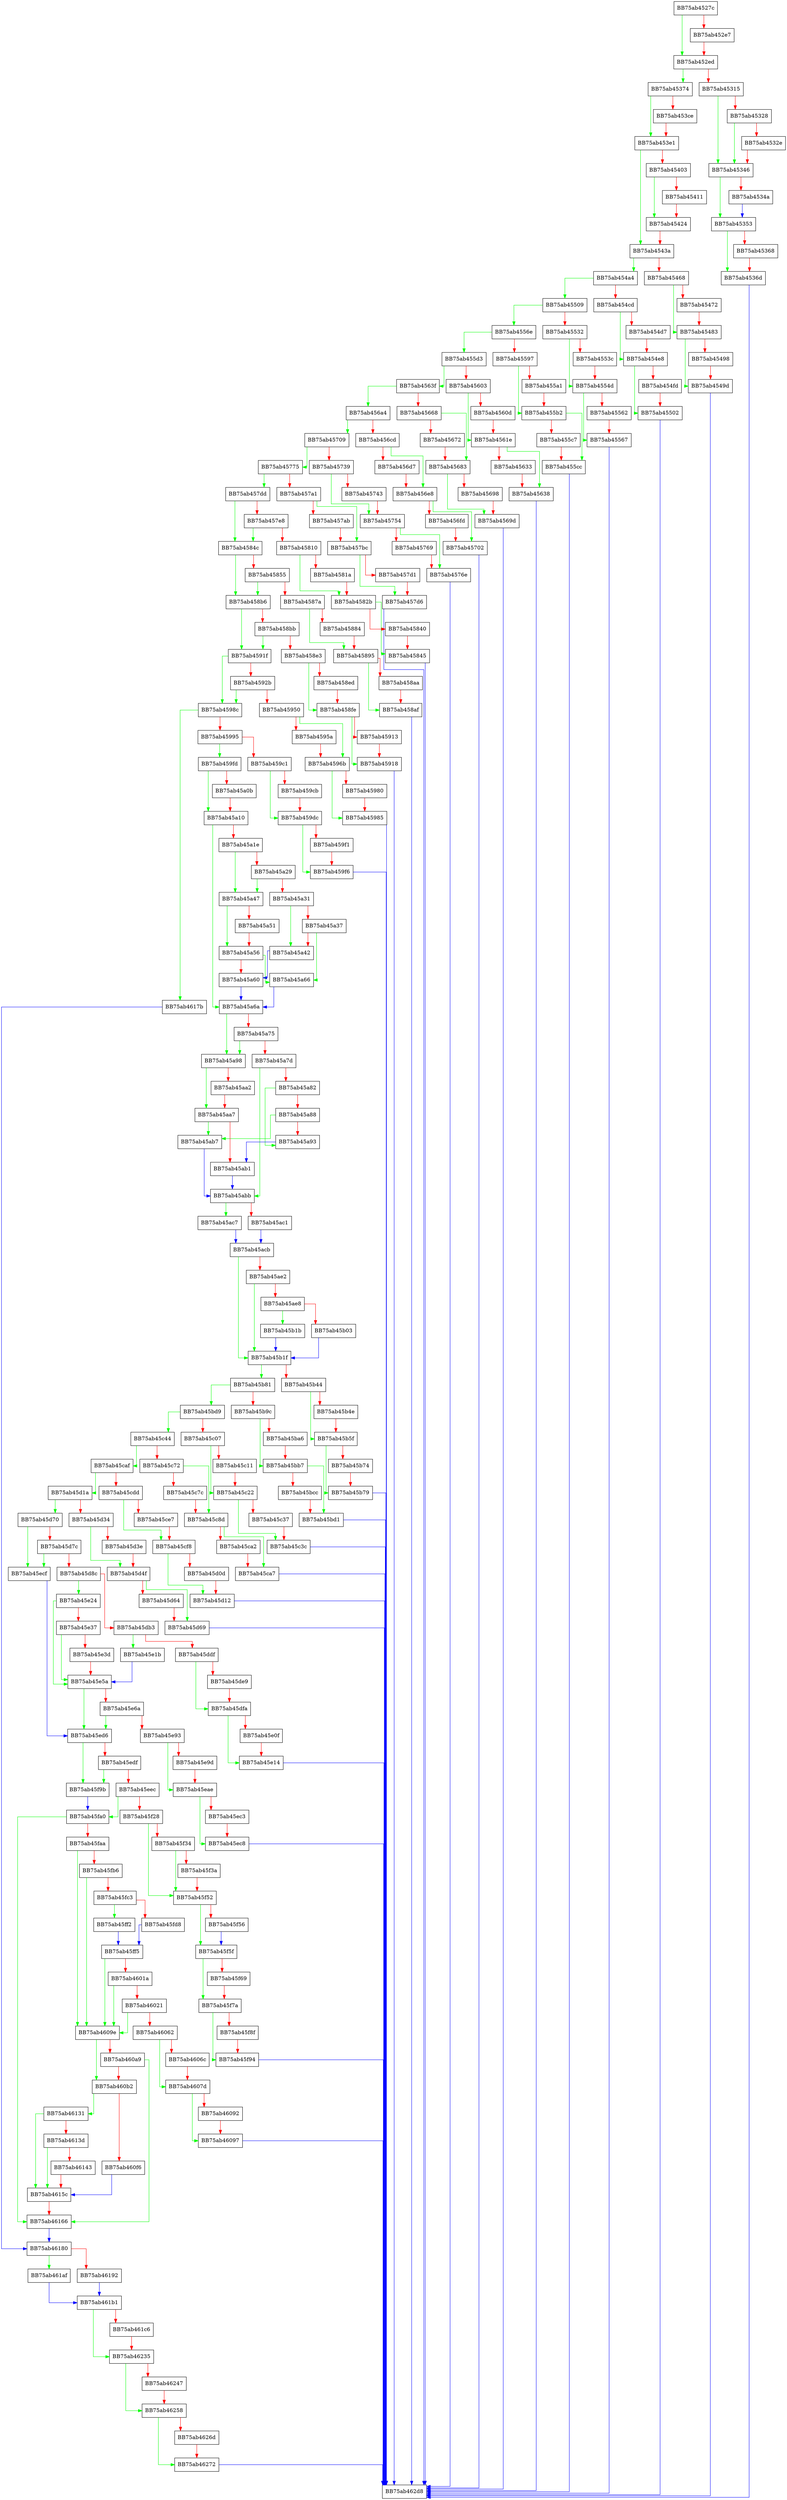 digraph GenerateAzSubmitFeedbackReport {
  node [shape="box"];
  graph [splines=ortho];
  BB75ab4527c -> BB75ab452ed [color="green"];
  BB75ab4527c -> BB75ab452e7 [color="red"];
  BB75ab452e7 -> BB75ab452ed [color="red"];
  BB75ab452ed -> BB75ab45374 [color="green"];
  BB75ab452ed -> BB75ab45315 [color="red"];
  BB75ab45315 -> BB75ab45346 [color="green"];
  BB75ab45315 -> BB75ab45328 [color="red"];
  BB75ab45328 -> BB75ab45346 [color="green"];
  BB75ab45328 -> BB75ab4532e [color="red"];
  BB75ab4532e -> BB75ab45346 [color="red"];
  BB75ab45346 -> BB75ab45353 [color="green"];
  BB75ab45346 -> BB75ab4534a [color="red"];
  BB75ab4534a -> BB75ab45353 [color="blue"];
  BB75ab45353 -> BB75ab4536d [color="green"];
  BB75ab45353 -> BB75ab45368 [color="red"];
  BB75ab45368 -> BB75ab4536d [color="red"];
  BB75ab4536d -> BB75ab462d8 [color="blue"];
  BB75ab45374 -> BB75ab453e1 [color="green"];
  BB75ab45374 -> BB75ab453ce [color="red"];
  BB75ab453ce -> BB75ab453e1 [color="red"];
  BB75ab453e1 -> BB75ab4543a [color="green"];
  BB75ab453e1 -> BB75ab45403 [color="red"];
  BB75ab45403 -> BB75ab45424 [color="green"];
  BB75ab45403 -> BB75ab45411 [color="red"];
  BB75ab45411 -> BB75ab45424 [color="red"];
  BB75ab45424 -> BB75ab4543a [color="red"];
  BB75ab4543a -> BB75ab454a4 [color="green"];
  BB75ab4543a -> BB75ab45468 [color="red"];
  BB75ab45468 -> BB75ab45483 [color="green"];
  BB75ab45468 -> BB75ab45472 [color="red"];
  BB75ab45472 -> BB75ab45483 [color="red"];
  BB75ab45483 -> BB75ab4549d [color="green"];
  BB75ab45483 -> BB75ab45498 [color="red"];
  BB75ab45498 -> BB75ab4549d [color="red"];
  BB75ab4549d -> BB75ab462d8 [color="blue"];
  BB75ab454a4 -> BB75ab45509 [color="green"];
  BB75ab454a4 -> BB75ab454cd [color="red"];
  BB75ab454cd -> BB75ab454e8 [color="green"];
  BB75ab454cd -> BB75ab454d7 [color="red"];
  BB75ab454d7 -> BB75ab454e8 [color="red"];
  BB75ab454e8 -> BB75ab45502 [color="green"];
  BB75ab454e8 -> BB75ab454fd [color="red"];
  BB75ab454fd -> BB75ab45502 [color="red"];
  BB75ab45502 -> BB75ab462d8 [color="blue"];
  BB75ab45509 -> BB75ab4556e [color="green"];
  BB75ab45509 -> BB75ab45532 [color="red"];
  BB75ab45532 -> BB75ab4554d [color="green"];
  BB75ab45532 -> BB75ab4553c [color="red"];
  BB75ab4553c -> BB75ab4554d [color="red"];
  BB75ab4554d -> BB75ab45567 [color="green"];
  BB75ab4554d -> BB75ab45562 [color="red"];
  BB75ab45562 -> BB75ab45567 [color="red"];
  BB75ab45567 -> BB75ab462d8 [color="blue"];
  BB75ab4556e -> BB75ab455d3 [color="green"];
  BB75ab4556e -> BB75ab45597 [color="red"];
  BB75ab45597 -> BB75ab455b2 [color="green"];
  BB75ab45597 -> BB75ab455a1 [color="red"];
  BB75ab455a1 -> BB75ab455b2 [color="red"];
  BB75ab455b2 -> BB75ab455cc [color="green"];
  BB75ab455b2 -> BB75ab455c7 [color="red"];
  BB75ab455c7 -> BB75ab455cc [color="red"];
  BB75ab455cc -> BB75ab462d8 [color="blue"];
  BB75ab455d3 -> BB75ab4563f [color="green"];
  BB75ab455d3 -> BB75ab45603 [color="red"];
  BB75ab45603 -> BB75ab4561e [color="green"];
  BB75ab45603 -> BB75ab4560d [color="red"];
  BB75ab4560d -> BB75ab4561e [color="red"];
  BB75ab4561e -> BB75ab45638 [color="green"];
  BB75ab4561e -> BB75ab45633 [color="red"];
  BB75ab45633 -> BB75ab45638 [color="red"];
  BB75ab45638 -> BB75ab462d8 [color="blue"];
  BB75ab4563f -> BB75ab456a4 [color="green"];
  BB75ab4563f -> BB75ab45668 [color="red"];
  BB75ab45668 -> BB75ab45683 [color="green"];
  BB75ab45668 -> BB75ab45672 [color="red"];
  BB75ab45672 -> BB75ab45683 [color="red"];
  BB75ab45683 -> BB75ab4569d [color="green"];
  BB75ab45683 -> BB75ab45698 [color="red"];
  BB75ab45698 -> BB75ab4569d [color="red"];
  BB75ab4569d -> BB75ab462d8 [color="blue"];
  BB75ab456a4 -> BB75ab45709 [color="green"];
  BB75ab456a4 -> BB75ab456cd [color="red"];
  BB75ab456cd -> BB75ab456e8 [color="green"];
  BB75ab456cd -> BB75ab456d7 [color="red"];
  BB75ab456d7 -> BB75ab456e8 [color="red"];
  BB75ab456e8 -> BB75ab45702 [color="green"];
  BB75ab456e8 -> BB75ab456fd [color="red"];
  BB75ab456fd -> BB75ab45702 [color="red"];
  BB75ab45702 -> BB75ab462d8 [color="blue"];
  BB75ab45709 -> BB75ab45775 [color="green"];
  BB75ab45709 -> BB75ab45739 [color="red"];
  BB75ab45739 -> BB75ab45754 [color="green"];
  BB75ab45739 -> BB75ab45743 [color="red"];
  BB75ab45743 -> BB75ab45754 [color="red"];
  BB75ab45754 -> BB75ab4576e [color="green"];
  BB75ab45754 -> BB75ab45769 [color="red"];
  BB75ab45769 -> BB75ab4576e [color="red"];
  BB75ab4576e -> BB75ab462d8 [color="blue"];
  BB75ab45775 -> BB75ab457dd [color="green"];
  BB75ab45775 -> BB75ab457a1 [color="red"];
  BB75ab457a1 -> BB75ab457bc [color="green"];
  BB75ab457a1 -> BB75ab457ab [color="red"];
  BB75ab457ab -> BB75ab457bc [color="red"];
  BB75ab457bc -> BB75ab457d6 [color="green"];
  BB75ab457bc -> BB75ab457d1 [color="red"];
  BB75ab457d1 -> BB75ab457d6 [color="red"];
  BB75ab457d6 -> BB75ab462d8 [color="blue"];
  BB75ab457dd -> BB75ab4584c [color="green"];
  BB75ab457dd -> BB75ab457e8 [color="red"];
  BB75ab457e8 -> BB75ab4584c [color="green"];
  BB75ab457e8 -> BB75ab45810 [color="red"];
  BB75ab45810 -> BB75ab4582b [color="green"];
  BB75ab45810 -> BB75ab4581a [color="red"];
  BB75ab4581a -> BB75ab4582b [color="red"];
  BB75ab4582b -> BB75ab45845 [color="green"];
  BB75ab4582b -> BB75ab45840 [color="red"];
  BB75ab45840 -> BB75ab45845 [color="red"];
  BB75ab45845 -> BB75ab462d8 [color="blue"];
  BB75ab4584c -> BB75ab458b6 [color="green"];
  BB75ab4584c -> BB75ab45855 [color="red"];
  BB75ab45855 -> BB75ab458b6 [color="green"];
  BB75ab45855 -> BB75ab4587a [color="red"];
  BB75ab4587a -> BB75ab45895 [color="green"];
  BB75ab4587a -> BB75ab45884 [color="red"];
  BB75ab45884 -> BB75ab45895 [color="red"];
  BB75ab45895 -> BB75ab458af [color="green"];
  BB75ab45895 -> BB75ab458aa [color="red"];
  BB75ab458aa -> BB75ab458af [color="red"];
  BB75ab458af -> BB75ab462d8 [color="blue"];
  BB75ab458b6 -> BB75ab4591f [color="green"];
  BB75ab458b6 -> BB75ab458bb [color="red"];
  BB75ab458bb -> BB75ab4591f [color="green"];
  BB75ab458bb -> BB75ab458e3 [color="red"];
  BB75ab458e3 -> BB75ab458fe [color="green"];
  BB75ab458e3 -> BB75ab458ed [color="red"];
  BB75ab458ed -> BB75ab458fe [color="red"];
  BB75ab458fe -> BB75ab45918 [color="green"];
  BB75ab458fe -> BB75ab45913 [color="red"];
  BB75ab45913 -> BB75ab45918 [color="red"];
  BB75ab45918 -> BB75ab462d8 [color="blue"];
  BB75ab4591f -> BB75ab4598c [color="green"];
  BB75ab4591f -> BB75ab4592b [color="red"];
  BB75ab4592b -> BB75ab4598c [color="green"];
  BB75ab4592b -> BB75ab45950 [color="red"];
  BB75ab45950 -> BB75ab4596b [color="green"];
  BB75ab45950 -> BB75ab4595a [color="red"];
  BB75ab4595a -> BB75ab4596b [color="red"];
  BB75ab4596b -> BB75ab45985 [color="green"];
  BB75ab4596b -> BB75ab45980 [color="red"];
  BB75ab45980 -> BB75ab45985 [color="red"];
  BB75ab45985 -> BB75ab462d8 [color="blue"];
  BB75ab4598c -> BB75ab4617b [color="green"];
  BB75ab4598c -> BB75ab45995 [color="red"];
  BB75ab45995 -> BB75ab459fd [color="green"];
  BB75ab45995 -> BB75ab459c1 [color="red"];
  BB75ab459c1 -> BB75ab459dc [color="green"];
  BB75ab459c1 -> BB75ab459cb [color="red"];
  BB75ab459cb -> BB75ab459dc [color="red"];
  BB75ab459dc -> BB75ab459f6 [color="green"];
  BB75ab459dc -> BB75ab459f1 [color="red"];
  BB75ab459f1 -> BB75ab459f6 [color="red"];
  BB75ab459f6 -> BB75ab462d8 [color="blue"];
  BB75ab459fd -> BB75ab45a10 [color="green"];
  BB75ab459fd -> BB75ab45a0b [color="red"];
  BB75ab45a0b -> BB75ab45a10 [color="red"];
  BB75ab45a10 -> BB75ab45a6a [color="green"];
  BB75ab45a10 -> BB75ab45a1e [color="red"];
  BB75ab45a1e -> BB75ab45a47 [color="green"];
  BB75ab45a1e -> BB75ab45a29 [color="red"];
  BB75ab45a29 -> BB75ab45a47 [color="green"];
  BB75ab45a29 -> BB75ab45a31 [color="red"];
  BB75ab45a31 -> BB75ab45a42 [color="green"];
  BB75ab45a31 -> BB75ab45a37 [color="red"];
  BB75ab45a37 -> BB75ab45a66 [color="green"];
  BB75ab45a37 -> BB75ab45a42 [color="red"];
  BB75ab45a42 -> BB75ab45a60 [color="blue"];
  BB75ab45a47 -> BB75ab45a56 [color="green"];
  BB75ab45a47 -> BB75ab45a51 [color="red"];
  BB75ab45a51 -> BB75ab45a56 [color="red"];
  BB75ab45a56 -> BB75ab45a66 [color="green"];
  BB75ab45a56 -> BB75ab45a60 [color="red"];
  BB75ab45a60 -> BB75ab45a6a [color="blue"];
  BB75ab45a66 -> BB75ab45a6a [color="blue"];
  BB75ab45a6a -> BB75ab45a98 [color="green"];
  BB75ab45a6a -> BB75ab45a75 [color="red"];
  BB75ab45a75 -> BB75ab45a98 [color="green"];
  BB75ab45a75 -> BB75ab45a7d [color="red"];
  BB75ab45a7d -> BB75ab45abb [color="green"];
  BB75ab45a7d -> BB75ab45a82 [color="red"];
  BB75ab45a82 -> BB75ab45a93 [color="green"];
  BB75ab45a82 -> BB75ab45a88 [color="red"];
  BB75ab45a88 -> BB75ab45ab7 [color="green"];
  BB75ab45a88 -> BB75ab45a93 [color="red"];
  BB75ab45a93 -> BB75ab45ab1 [color="blue"];
  BB75ab45a98 -> BB75ab45aa7 [color="green"];
  BB75ab45a98 -> BB75ab45aa2 [color="red"];
  BB75ab45aa2 -> BB75ab45aa7 [color="red"];
  BB75ab45aa7 -> BB75ab45ab7 [color="green"];
  BB75ab45aa7 -> BB75ab45ab1 [color="red"];
  BB75ab45ab1 -> BB75ab45abb [color="blue"];
  BB75ab45ab7 -> BB75ab45abb [color="blue"];
  BB75ab45abb -> BB75ab45ac7 [color="green"];
  BB75ab45abb -> BB75ab45ac1 [color="red"];
  BB75ab45ac1 -> BB75ab45acb [color="blue"];
  BB75ab45ac7 -> BB75ab45acb [color="blue"];
  BB75ab45acb -> BB75ab45b1f [color="green"];
  BB75ab45acb -> BB75ab45ae2 [color="red"];
  BB75ab45ae2 -> BB75ab45b1f [color="green"];
  BB75ab45ae2 -> BB75ab45ae8 [color="red"];
  BB75ab45ae8 -> BB75ab45b1b [color="green"];
  BB75ab45ae8 -> BB75ab45b03 [color="red"];
  BB75ab45b03 -> BB75ab45b1f [color="blue"];
  BB75ab45b1b -> BB75ab45b1f [color="blue"];
  BB75ab45b1f -> BB75ab45b81 [color="green"];
  BB75ab45b1f -> BB75ab45b44 [color="red"];
  BB75ab45b44 -> BB75ab45b5f [color="green"];
  BB75ab45b44 -> BB75ab45b4e [color="red"];
  BB75ab45b4e -> BB75ab45b5f [color="red"];
  BB75ab45b5f -> BB75ab45b79 [color="green"];
  BB75ab45b5f -> BB75ab45b74 [color="red"];
  BB75ab45b74 -> BB75ab45b79 [color="red"];
  BB75ab45b79 -> BB75ab462d8 [color="blue"];
  BB75ab45b81 -> BB75ab45bd9 [color="green"];
  BB75ab45b81 -> BB75ab45b9c [color="red"];
  BB75ab45b9c -> BB75ab45bb7 [color="green"];
  BB75ab45b9c -> BB75ab45ba6 [color="red"];
  BB75ab45ba6 -> BB75ab45bb7 [color="red"];
  BB75ab45bb7 -> BB75ab45bd1 [color="green"];
  BB75ab45bb7 -> BB75ab45bcc [color="red"];
  BB75ab45bcc -> BB75ab45bd1 [color="red"];
  BB75ab45bd1 -> BB75ab462d8 [color="blue"];
  BB75ab45bd9 -> BB75ab45c44 [color="green"];
  BB75ab45bd9 -> BB75ab45c07 [color="red"];
  BB75ab45c07 -> BB75ab45c22 [color="green"];
  BB75ab45c07 -> BB75ab45c11 [color="red"];
  BB75ab45c11 -> BB75ab45c22 [color="red"];
  BB75ab45c22 -> BB75ab45c3c [color="green"];
  BB75ab45c22 -> BB75ab45c37 [color="red"];
  BB75ab45c37 -> BB75ab45c3c [color="red"];
  BB75ab45c3c -> BB75ab462d8 [color="blue"];
  BB75ab45c44 -> BB75ab45caf [color="green"];
  BB75ab45c44 -> BB75ab45c72 [color="red"];
  BB75ab45c72 -> BB75ab45c8d [color="green"];
  BB75ab45c72 -> BB75ab45c7c [color="red"];
  BB75ab45c7c -> BB75ab45c8d [color="red"];
  BB75ab45c8d -> BB75ab45ca7 [color="green"];
  BB75ab45c8d -> BB75ab45ca2 [color="red"];
  BB75ab45ca2 -> BB75ab45ca7 [color="red"];
  BB75ab45ca7 -> BB75ab462d8 [color="blue"];
  BB75ab45caf -> BB75ab45d1a [color="green"];
  BB75ab45caf -> BB75ab45cdd [color="red"];
  BB75ab45cdd -> BB75ab45cf8 [color="green"];
  BB75ab45cdd -> BB75ab45ce7 [color="red"];
  BB75ab45ce7 -> BB75ab45cf8 [color="red"];
  BB75ab45cf8 -> BB75ab45d12 [color="green"];
  BB75ab45cf8 -> BB75ab45d0d [color="red"];
  BB75ab45d0d -> BB75ab45d12 [color="red"];
  BB75ab45d12 -> BB75ab462d8 [color="blue"];
  BB75ab45d1a -> BB75ab45d70 [color="green"];
  BB75ab45d1a -> BB75ab45d34 [color="red"];
  BB75ab45d34 -> BB75ab45d4f [color="green"];
  BB75ab45d34 -> BB75ab45d3e [color="red"];
  BB75ab45d3e -> BB75ab45d4f [color="red"];
  BB75ab45d4f -> BB75ab45d69 [color="green"];
  BB75ab45d4f -> BB75ab45d64 [color="red"];
  BB75ab45d64 -> BB75ab45d69 [color="red"];
  BB75ab45d69 -> BB75ab462d8 [color="blue"];
  BB75ab45d70 -> BB75ab45ecf [color="green"];
  BB75ab45d70 -> BB75ab45d7c [color="red"];
  BB75ab45d7c -> BB75ab45ecf [color="green"];
  BB75ab45d7c -> BB75ab45d8c [color="red"];
  BB75ab45d8c -> BB75ab45e24 [color="green"];
  BB75ab45d8c -> BB75ab45db3 [color="red"];
  BB75ab45db3 -> BB75ab45e1b [color="green"];
  BB75ab45db3 -> BB75ab45ddf [color="red"];
  BB75ab45ddf -> BB75ab45dfa [color="green"];
  BB75ab45ddf -> BB75ab45de9 [color="red"];
  BB75ab45de9 -> BB75ab45dfa [color="red"];
  BB75ab45dfa -> BB75ab45e14 [color="green"];
  BB75ab45dfa -> BB75ab45e0f [color="red"];
  BB75ab45e0f -> BB75ab45e14 [color="red"];
  BB75ab45e14 -> BB75ab462d8 [color="blue"];
  BB75ab45e1b -> BB75ab45e5a [color="blue"];
  BB75ab45e24 -> BB75ab45e5a [color="green"];
  BB75ab45e24 -> BB75ab45e37 [color="red"];
  BB75ab45e37 -> BB75ab45e5a [color="green"];
  BB75ab45e37 -> BB75ab45e3d [color="red"];
  BB75ab45e3d -> BB75ab45e5a [color="red"];
  BB75ab45e5a -> BB75ab45ed6 [color="green"];
  BB75ab45e5a -> BB75ab45e6a [color="red"];
  BB75ab45e6a -> BB75ab45ed6 [color="green"];
  BB75ab45e6a -> BB75ab45e93 [color="red"];
  BB75ab45e93 -> BB75ab45eae [color="green"];
  BB75ab45e93 -> BB75ab45e9d [color="red"];
  BB75ab45e9d -> BB75ab45eae [color="red"];
  BB75ab45eae -> BB75ab45ec8 [color="green"];
  BB75ab45eae -> BB75ab45ec3 [color="red"];
  BB75ab45ec3 -> BB75ab45ec8 [color="red"];
  BB75ab45ec8 -> BB75ab462d8 [color="blue"];
  BB75ab45ecf -> BB75ab45ed6 [color="blue"];
  BB75ab45ed6 -> BB75ab45f9b [color="green"];
  BB75ab45ed6 -> BB75ab45edf [color="red"];
  BB75ab45edf -> BB75ab45f9b [color="green"];
  BB75ab45edf -> BB75ab45eec [color="red"];
  BB75ab45eec -> BB75ab45fa0 [color="green"];
  BB75ab45eec -> BB75ab45f28 [color="red"];
  BB75ab45f28 -> BB75ab45f52 [color="green"];
  BB75ab45f28 -> BB75ab45f34 [color="red"];
  BB75ab45f34 -> BB75ab45f52 [color="green"];
  BB75ab45f34 -> BB75ab45f3a [color="red"];
  BB75ab45f3a -> BB75ab45f52 [color="red"];
  BB75ab45f52 -> BB75ab45f5f [color="green"];
  BB75ab45f52 -> BB75ab45f56 [color="red"];
  BB75ab45f56 -> BB75ab45f5f [color="blue"];
  BB75ab45f5f -> BB75ab45f7a [color="green"];
  BB75ab45f5f -> BB75ab45f69 [color="red"];
  BB75ab45f69 -> BB75ab45f7a [color="red"];
  BB75ab45f7a -> BB75ab45f94 [color="green"];
  BB75ab45f7a -> BB75ab45f8f [color="red"];
  BB75ab45f8f -> BB75ab45f94 [color="red"];
  BB75ab45f94 -> BB75ab462d8 [color="blue"];
  BB75ab45f9b -> BB75ab45fa0 [color="blue"];
  BB75ab45fa0 -> BB75ab46166 [color="green"];
  BB75ab45fa0 -> BB75ab45faa [color="red"];
  BB75ab45faa -> BB75ab4609e [color="green"];
  BB75ab45faa -> BB75ab45fb6 [color="red"];
  BB75ab45fb6 -> BB75ab4609e [color="green"];
  BB75ab45fb6 -> BB75ab45fc3 [color="red"];
  BB75ab45fc3 -> BB75ab45ff2 [color="green"];
  BB75ab45fc3 -> BB75ab45fd8 [color="red"];
  BB75ab45fd8 -> BB75ab45ff5 [color="blue"];
  BB75ab45ff2 -> BB75ab45ff5 [color="blue"];
  BB75ab45ff5 -> BB75ab4609e [color="green"];
  BB75ab45ff5 -> BB75ab4601a [color="red"];
  BB75ab4601a -> BB75ab4609e [color="green"];
  BB75ab4601a -> BB75ab46021 [color="red"];
  BB75ab46021 -> BB75ab4609e [color="green"];
  BB75ab46021 -> BB75ab46062 [color="red"];
  BB75ab46062 -> BB75ab4607d [color="green"];
  BB75ab46062 -> BB75ab4606c [color="red"];
  BB75ab4606c -> BB75ab4607d [color="red"];
  BB75ab4607d -> BB75ab46097 [color="green"];
  BB75ab4607d -> BB75ab46092 [color="red"];
  BB75ab46092 -> BB75ab46097 [color="red"];
  BB75ab46097 -> BB75ab462d8 [color="blue"];
  BB75ab4609e -> BB75ab460b2 [color="green"];
  BB75ab4609e -> BB75ab460a9 [color="red"];
  BB75ab460a9 -> BB75ab46166 [color="green"];
  BB75ab460a9 -> BB75ab460b2 [color="red"];
  BB75ab460b2 -> BB75ab46131 [color="green"];
  BB75ab460b2 -> BB75ab460f6 [color="red"];
  BB75ab460f6 -> BB75ab4615c [color="blue"];
  BB75ab46131 -> BB75ab4615c [color="green"];
  BB75ab46131 -> BB75ab4613d [color="red"];
  BB75ab4613d -> BB75ab4615c [color="green"];
  BB75ab4613d -> BB75ab46143 [color="red"];
  BB75ab46143 -> BB75ab4615c [color="red"];
  BB75ab4615c -> BB75ab46166 [color="red"];
  BB75ab46166 -> BB75ab46180 [color="blue"];
  BB75ab4617b -> BB75ab46180 [color="blue"];
  BB75ab46180 -> BB75ab461af [color="green"];
  BB75ab46180 -> BB75ab46192 [color="red"];
  BB75ab46192 -> BB75ab461b1 [color="blue"];
  BB75ab461af -> BB75ab461b1 [color="blue"];
  BB75ab461b1 -> BB75ab46235 [color="green"];
  BB75ab461b1 -> BB75ab461c6 [color="red"];
  BB75ab461c6 -> BB75ab46235 [color="red"];
  BB75ab46235 -> BB75ab46258 [color="green"];
  BB75ab46235 -> BB75ab46247 [color="red"];
  BB75ab46247 -> BB75ab46258 [color="red"];
  BB75ab46258 -> BB75ab46272 [color="green"];
  BB75ab46258 -> BB75ab4626d [color="red"];
  BB75ab4626d -> BB75ab46272 [color="red"];
  BB75ab46272 -> BB75ab462d8 [color="blue"];
}